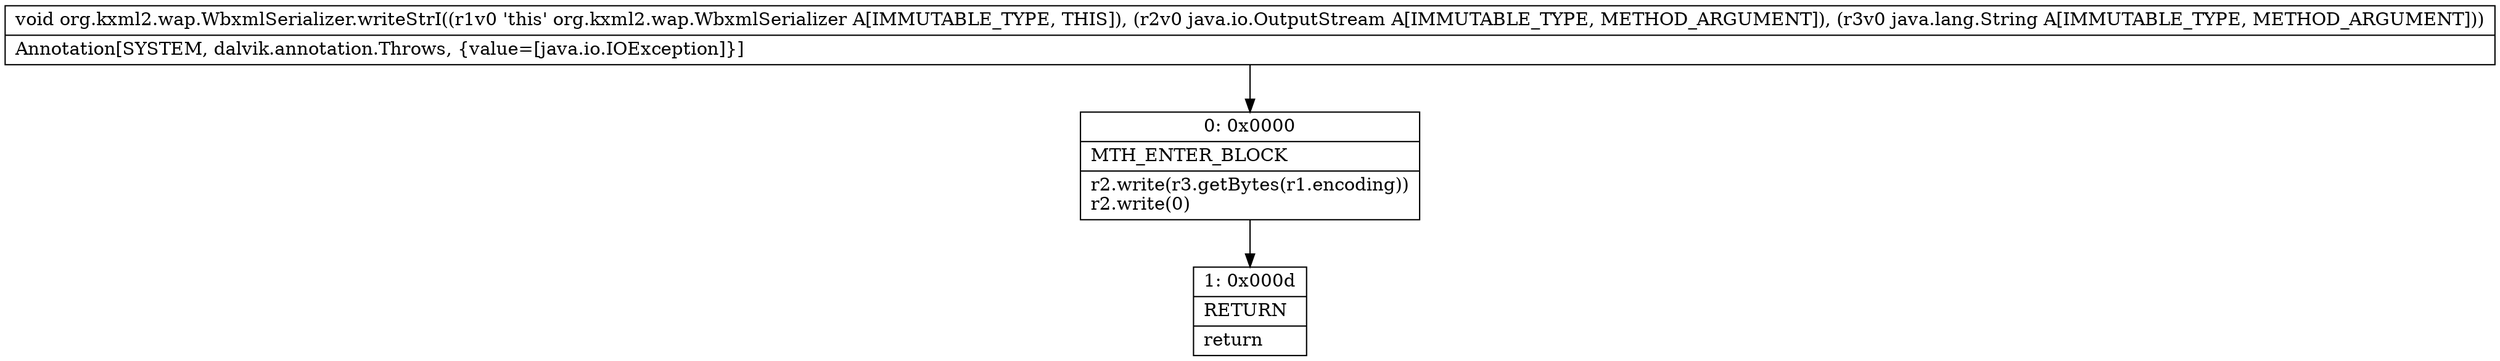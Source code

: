 digraph "CFG fororg.kxml2.wap.WbxmlSerializer.writeStrI(Ljava\/io\/OutputStream;Ljava\/lang\/String;)V" {
Node_0 [shape=record,label="{0\:\ 0x0000|MTH_ENTER_BLOCK\l|r2.write(r3.getBytes(r1.encoding))\lr2.write(0)\l}"];
Node_1 [shape=record,label="{1\:\ 0x000d|RETURN\l|return\l}"];
MethodNode[shape=record,label="{void org.kxml2.wap.WbxmlSerializer.writeStrI((r1v0 'this' org.kxml2.wap.WbxmlSerializer A[IMMUTABLE_TYPE, THIS]), (r2v0 java.io.OutputStream A[IMMUTABLE_TYPE, METHOD_ARGUMENT]), (r3v0 java.lang.String A[IMMUTABLE_TYPE, METHOD_ARGUMENT]))  | Annotation[SYSTEM, dalvik.annotation.Throws, \{value=[java.io.IOException]\}]\l}"];
MethodNode -> Node_0;
Node_0 -> Node_1;
}

